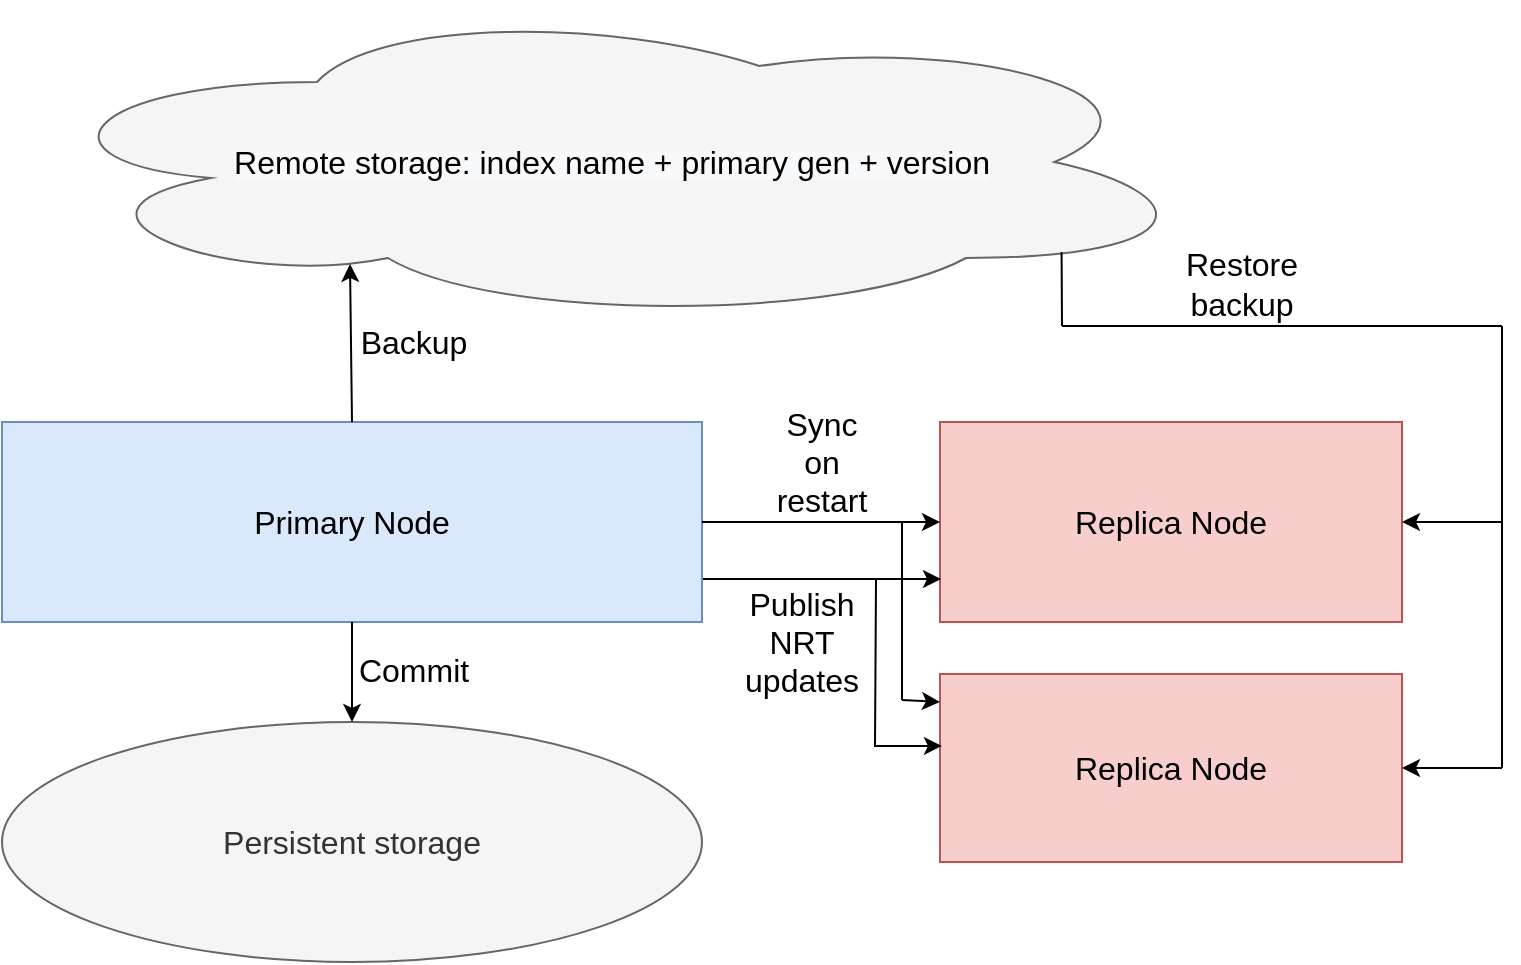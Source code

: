 <mxfile version="14.7.8" type="device"><diagram id="iQMrFAddszxBeOA4W_b9" name="Page-1"><mxGraphModel dx="1181" dy="667" grid="1" gridSize="10" guides="1" tooltips="1" connect="1" arrows="1" fold="1" page="1" pageScale="1" pageWidth="1800" pageHeight="1100" math="0" shadow="0"><root><mxCell id="0"/><mxCell id="1" parent="0"/><mxCell id="ZfEri1aqKYde89YbVNVl-1" value="&lt;span style=&quot;color: rgb(0 , 0 , 0) ; font-family: &amp;#34;helvetica&amp;#34; ; font-style: normal ; font-weight: 400 ; letter-spacing: normal ; text-align: center ; text-indent: 0px ; text-transform: none ; word-spacing: 0px ; background-color: rgb(248 , 249 , 250) ; display: inline ; float: none&quot;&gt;&lt;font style=&quot;font-size: 16px&quot;&gt;Remote storage: index name + primary gen + version&lt;/font&gt;&lt;/span&gt;" style="ellipse;shape=cloud;whiteSpace=wrap;html=1;fillColor=#f5f5f5;strokeColor=#666666;fontColor=#333333;" parent="1" vertex="1"><mxGeometry x="200" y="40" width="590" height="160" as="geometry"/></mxCell><mxCell id="ZfEri1aqKYde89YbVNVl-3" value="&lt;font style=&quot;font-size: 16px&quot;&gt;Primary Node&lt;/font&gt;" style="rounded=0;whiteSpace=wrap;html=1;fillColor=#dae8fc;strokeColor=#6c8ebf;" parent="1" vertex="1"><mxGeometry x="190" y="250" width="350" height="100" as="geometry"/></mxCell><mxCell id="ZfEri1aqKYde89YbVNVl-5" value="&lt;font style=&quot;font-size: 16px&quot;&gt;Persistent storage&lt;/font&gt;" style="ellipse;whiteSpace=wrap;html=1;fillColor=#f5f5f5;strokeColor=#666666;fontColor=#333333;" parent="1" vertex="1"><mxGeometry x="190" y="400" width="350" height="120" as="geometry"/></mxCell><mxCell id="ZfEri1aqKYde89YbVNVl-7" value="" style="endArrow=classic;html=1;exitX=0.5;exitY=1;exitDx=0;exitDy=0;" parent="1" source="ZfEri1aqKYde89YbVNVl-3" target="ZfEri1aqKYde89YbVNVl-5" edge="1"><mxGeometry width="50" height="50" relative="1" as="geometry"><mxPoint x="870" y="560" as="sourcePoint"/><mxPoint x="920" y="510" as="targetPoint"/></mxGeometry></mxCell><mxCell id="ZfEri1aqKYde89YbVNVl-8" value="&lt;font style=&quot;font-size: 16px&quot;&gt;Commit&lt;/font&gt;" style="text;html=1;strokeColor=none;fillColor=none;align=center;verticalAlign=middle;whiteSpace=wrap;rounded=0;" parent="1" vertex="1"><mxGeometry x="376" y="364" width="40" height="20" as="geometry"/></mxCell><mxCell id="ZfEri1aqKYde89YbVNVl-9" value="&lt;font style=&quot;font-size: 16px&quot;&gt;Replica Node&lt;/font&gt;" style="rounded=0;whiteSpace=wrap;html=1;fillColor=#f8cecc;strokeColor=#b85450;" parent="1" vertex="1"><mxGeometry x="659" y="250" width="231" height="100" as="geometry"/></mxCell><mxCell id="ZfEri1aqKYde89YbVNVl-10" value="" style="endArrow=classic;html=1;exitX=0.5;exitY=0;exitDx=0;exitDy=0;" parent="1" source="ZfEri1aqKYde89YbVNVl-3" edge="1"><mxGeometry width="50" height="50" relative="1" as="geometry"><mxPoint x="870" y="300" as="sourcePoint"/><mxPoint x="364" y="171" as="targetPoint"/></mxGeometry></mxCell><mxCell id="ZfEri1aqKYde89YbVNVl-11" value="&lt;font style=&quot;font-size: 16px&quot;&gt;Backup&lt;/font&gt;" style="text;html=1;strokeColor=none;fillColor=none;align=center;verticalAlign=middle;whiteSpace=wrap;rounded=0;" parent="1" vertex="1"><mxGeometry x="376" y="200" width="40" height="20" as="geometry"/></mxCell><mxCell id="ZfEri1aqKYde89YbVNVl-14" value="&lt;font style=&quot;font-size: 16px&quot;&gt;Restore backup&lt;/font&gt;" style="text;html=1;strokeColor=none;fillColor=none;align=center;verticalAlign=middle;whiteSpace=wrap;rounded=0;" parent="1" vertex="1"><mxGeometry x="790" y="171" width="40" height="20" as="geometry"/></mxCell><mxCell id="ZfEri1aqKYde89YbVNVl-16" value="&lt;font style=&quot;font-size: 16px&quot;&gt;Sync on restart&lt;/font&gt;" style="text;html=1;strokeColor=none;fillColor=none;align=center;verticalAlign=middle;whiteSpace=wrap;rounded=0;" parent="1" vertex="1"><mxGeometry x="580" y="260" width="40" height="20" as="geometry"/></mxCell><mxCell id="ZfEri1aqKYde89YbVNVl-18" value="&lt;font style=&quot;font-size: 16px&quot;&gt;Publish NRT updates&lt;/font&gt;" style="text;html=1;strokeColor=none;fillColor=none;align=center;verticalAlign=middle;whiteSpace=wrap;rounded=0;" parent="1" vertex="1"><mxGeometry x="570" y="350" width="40" height="20" as="geometry"/></mxCell><mxCell id="ZfEri1aqKYde89YbVNVl-20" value="&lt;font style=&quot;font-size: 16px&quot;&gt;Replica Node&lt;/font&gt;" style="rounded=0;whiteSpace=wrap;html=1;fillColor=#f8cecc;strokeColor=#b85450;" parent="1" vertex="1"><mxGeometry x="659" y="376" width="231" height="94" as="geometry"/></mxCell><mxCell id="ZfEri1aqKYde89YbVNVl-23" value="" style="endArrow=none;html=1;" parent="1" edge="1"><mxGeometry width="50" height="50" relative="1" as="geometry"><mxPoint x="720" y="202" as="sourcePoint"/><mxPoint x="940" y="202" as="targetPoint"/></mxGeometry></mxCell><mxCell id="ZfEri1aqKYde89YbVNVl-24" value="" style="endArrow=none;html=1;entryX=0.881;entryY=0.781;entryDx=0;entryDy=0;entryPerimeter=0;" parent="1" edge="1" target="ZfEri1aqKYde89YbVNVl-1"><mxGeometry width="50" height="50" relative="1" as="geometry"><mxPoint x="720" y="202" as="sourcePoint"/><mxPoint x="720" y="184" as="targetPoint"/></mxGeometry></mxCell><mxCell id="ZfEri1aqKYde89YbVNVl-25" value="" style="endArrow=none;html=1;" parent="1" edge="1"><mxGeometry width="50" height="50" relative="1" as="geometry"><mxPoint x="940" y="202" as="sourcePoint"/><mxPoint x="940" y="423" as="targetPoint"/></mxGeometry></mxCell><mxCell id="ZfEri1aqKYde89YbVNVl-26" value="" style="endArrow=classic;html=1;entryX=1;entryY=0.5;entryDx=0;entryDy=0;" parent="1" edge="1" target="ZfEri1aqKYde89YbVNVl-9"><mxGeometry width="50" height="50" relative="1" as="geometry"><mxPoint x="940" y="300" as="sourcePoint"/><mxPoint x="890" y="320" as="targetPoint"/></mxGeometry></mxCell><mxCell id="ZfEri1aqKYde89YbVNVl-27" value="" style="endArrow=classic;html=1;" parent="1" edge="1"><mxGeometry width="50" height="50" relative="1" as="geometry"><mxPoint x="940" y="423" as="sourcePoint"/><mxPoint x="890" y="423" as="targetPoint"/></mxGeometry></mxCell><mxCell id="ZfEri1aqKYde89YbVNVl-28" value="" style="endArrow=none;html=1;exitX=1;exitY=0.5;exitDx=0;exitDy=0;" parent="1" source="ZfEri1aqKYde89YbVNVl-3" edge="1"><mxGeometry width="50" height="50" relative="1" as="geometry"><mxPoint x="870" y="250" as="sourcePoint"/><mxPoint x="640" y="300" as="targetPoint"/></mxGeometry></mxCell><mxCell id="ZfEri1aqKYde89YbVNVl-29" value="" style="endArrow=none;html=1;" parent="1" edge="1"><mxGeometry width="50" height="50" relative="1" as="geometry"><mxPoint x="640" y="300" as="sourcePoint"/><mxPoint x="640" y="389" as="targetPoint"/></mxGeometry></mxCell><mxCell id="ZfEri1aqKYde89YbVNVl-30" value="" style="endArrow=classic;html=1;entryX=0;entryY=0.5;entryDx=0;entryDy=0;" parent="1" target="ZfEri1aqKYde89YbVNVl-9" edge="1"><mxGeometry width="50" height="50" relative="1" as="geometry"><mxPoint x="640" y="300" as="sourcePoint"/><mxPoint x="950" y="361" as="targetPoint"/></mxGeometry></mxCell><mxCell id="ZfEri1aqKYde89YbVNVl-31" value="" style="endArrow=classic;html=1;entryX=0;entryY=0.25;entryDx=0;entryDy=0;" parent="1" edge="1"><mxGeometry width="50" height="50" relative="1" as="geometry"><mxPoint x="640" y="389" as="sourcePoint"/><mxPoint x="659" y="390" as="targetPoint"/></mxGeometry></mxCell><mxCell id="ZfEri1aqKYde89YbVNVl-32" value="" style="endArrow=none;html=1;exitX=1;exitY=0.25;exitDx=0;exitDy=0;" parent="1" edge="1"><mxGeometry width="50" height="50" relative="1" as="geometry"><mxPoint x="540.5" y="328.5" as="sourcePoint"/><mxPoint x="640.5" y="328.5" as="targetPoint"/></mxGeometry></mxCell><mxCell id="ZfEri1aqKYde89YbVNVl-33" value="" style="endArrow=none;html=1;" parent="1" edge="1"><mxGeometry width="50" height="50" relative="1" as="geometry"><mxPoint x="627" y="329" as="sourcePoint"/><mxPoint x="626.5" y="412.5" as="targetPoint"/></mxGeometry></mxCell><mxCell id="ZfEri1aqKYde89YbVNVl-34" value="" style="endArrow=classic;html=1;entryX=0;entryY=0.25;entryDx=0;entryDy=0;" parent="1" edge="1"><mxGeometry width="50" height="50" relative="1" as="geometry"><mxPoint x="640.5" y="328.5" as="sourcePoint"/><mxPoint x="659.5" y="328.5" as="targetPoint"/></mxGeometry></mxCell><mxCell id="ZfEri1aqKYde89YbVNVl-35" value="" style="endArrow=classic;html=1;entryX=0.008;entryY=0.633;entryDx=0;entryDy=0;entryPerimeter=0;" parent="1" edge="1"><mxGeometry width="50" height="50" relative="1" as="geometry"><mxPoint x="626" y="412" as="sourcePoint"/><mxPoint x="659.96" y="411.98" as="targetPoint"/></mxGeometry></mxCell></root></mxGraphModel></diagram></mxfile>